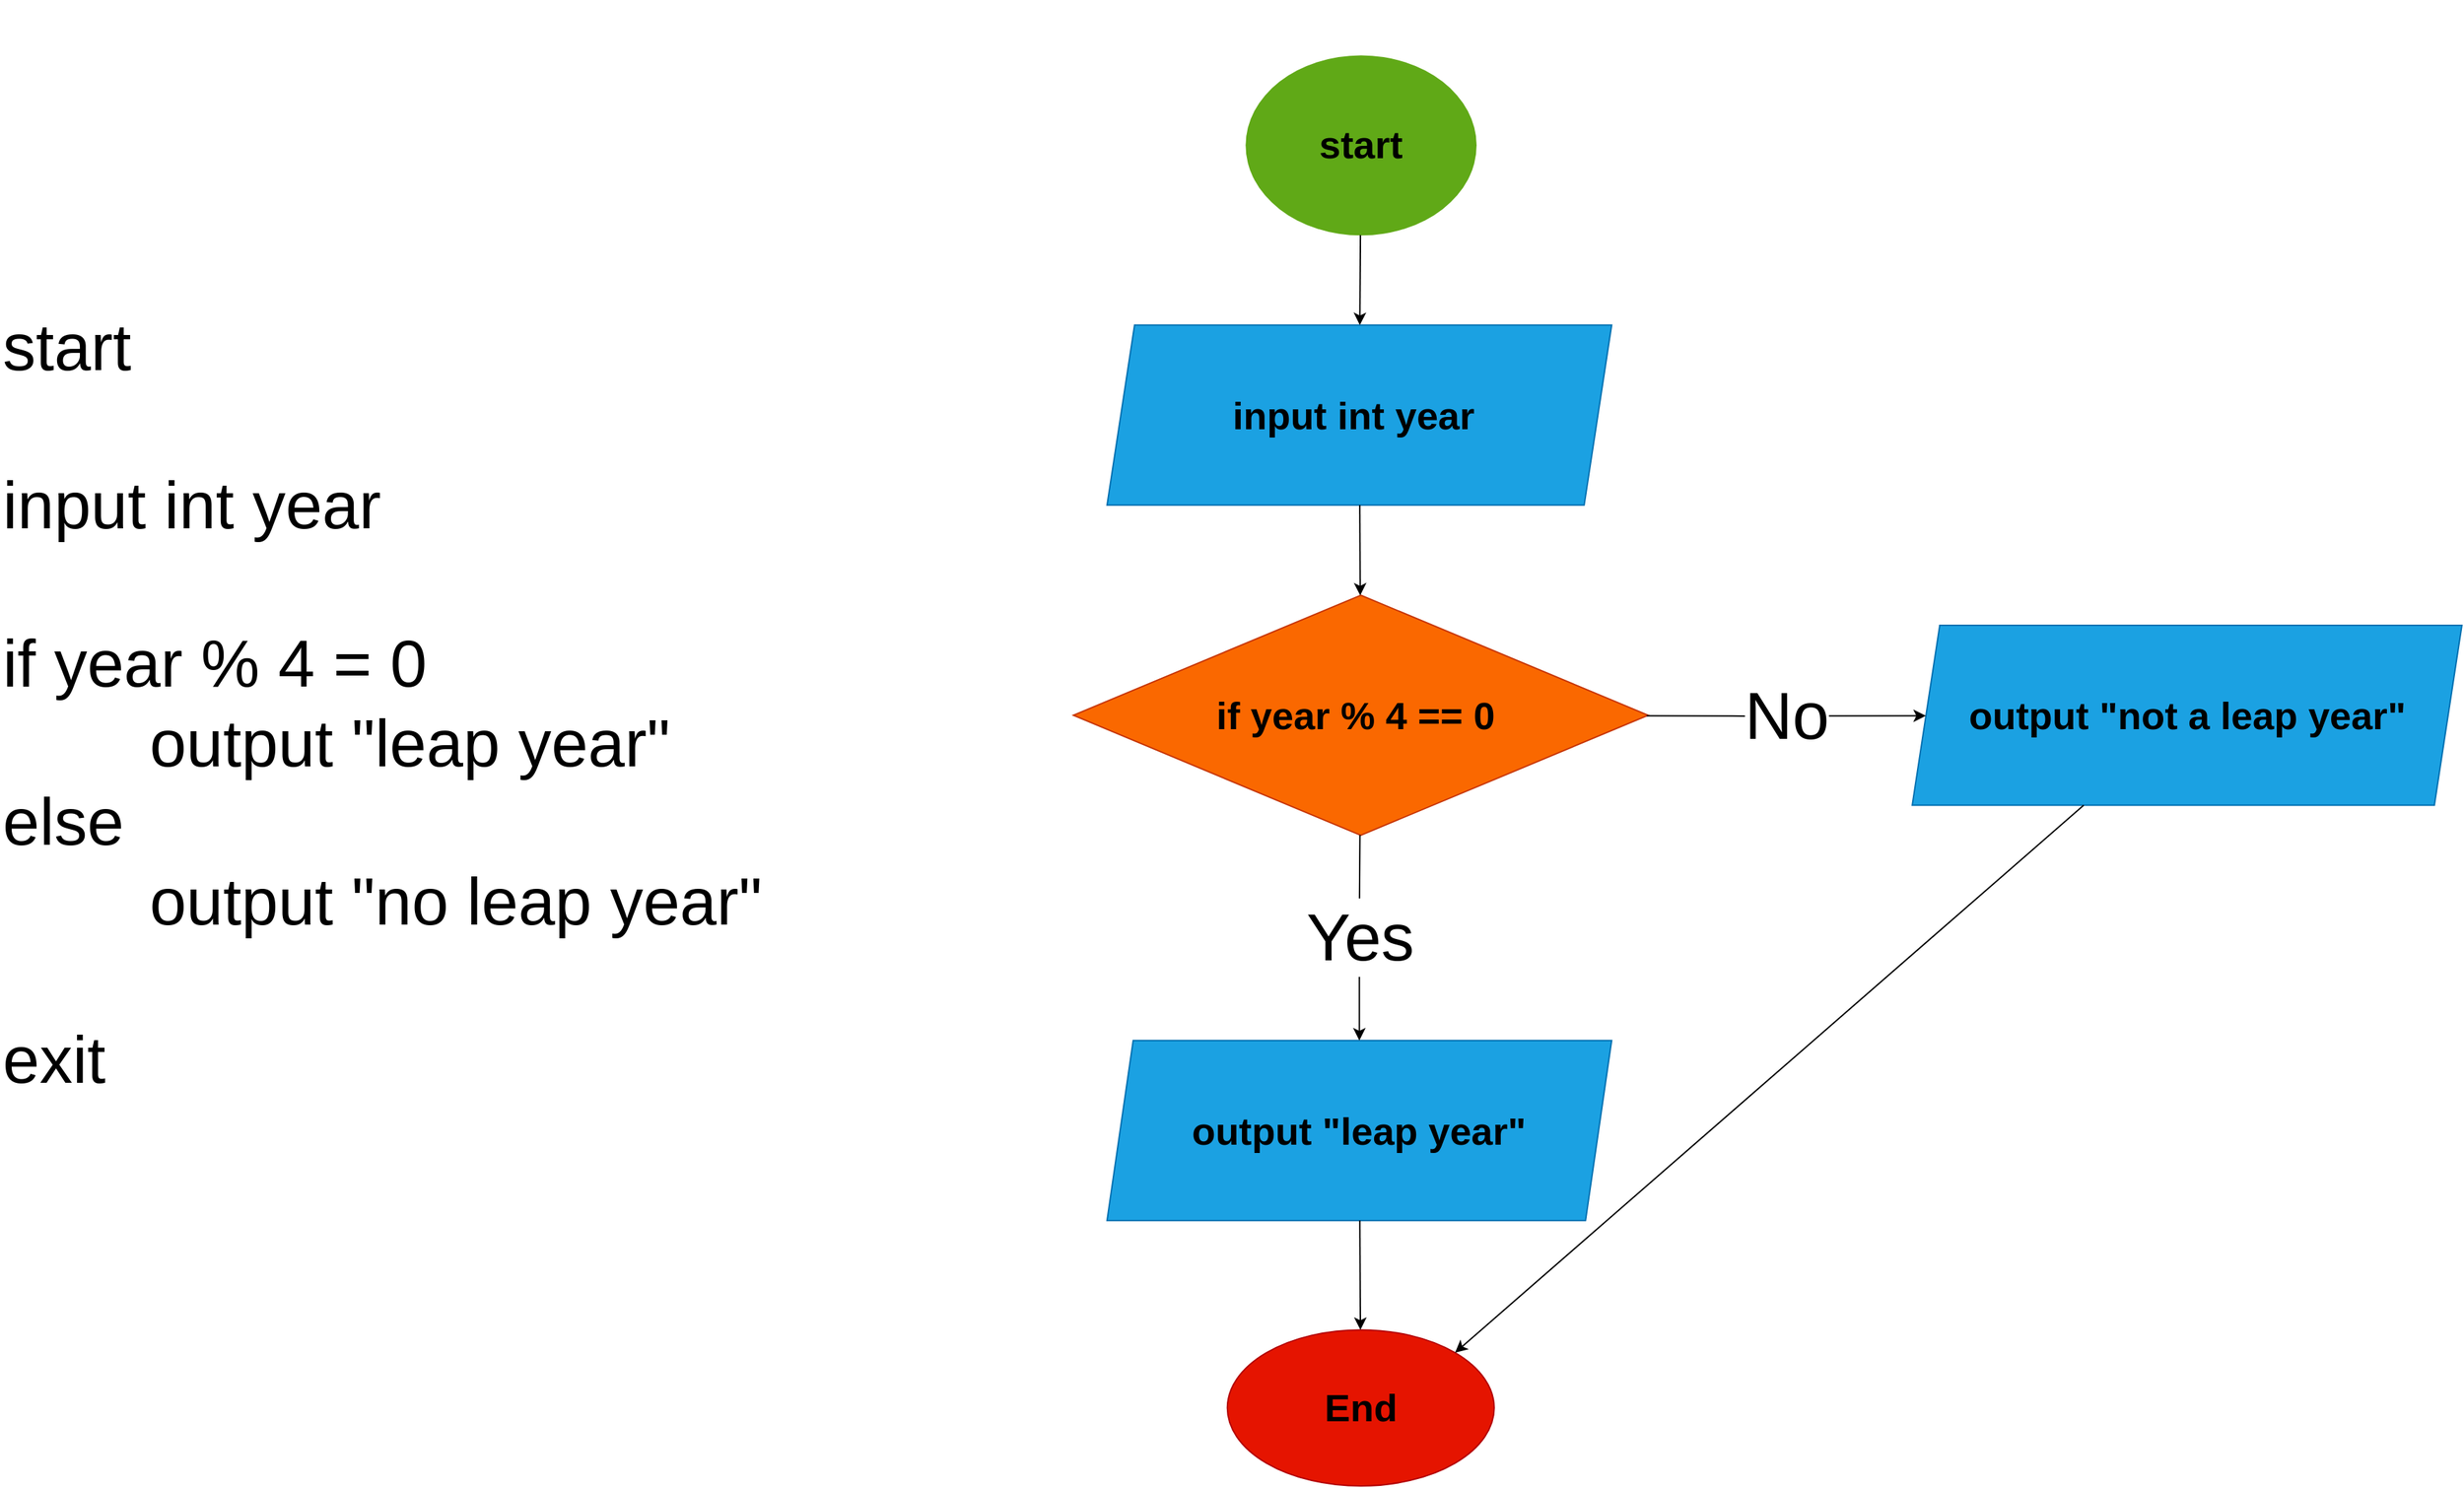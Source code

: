 <mxfile>
    <diagram id="6TgKZimT5i8SFP6nsdH2" name="Page-1">
        <mxGraphModel dx="2051" dy="1436" grid="1" gridSize="10" guides="1" tooltips="1" connect="1" arrows="1" fold="1" page="1" pageScale="1" pageWidth="1920" pageHeight="1200" math="0" shadow="0">
            <root>
                <mxCell id="0"/>
                <mxCell id="1" parent="0"/>
                <mxCell id="2" value="&lt;div style=&quot;font-size: 48px;&quot;&gt;&lt;span style=&quot;font-size: 48px;&quot;&gt;start&lt;/span&gt;&lt;/div&gt;&lt;div style=&quot;font-size: 48px;&quot;&gt;&lt;br style=&quot;font-size: 48px;&quot;&gt;&lt;/div&gt;&lt;div style=&quot;font-size: 48px;&quot;&gt;&lt;span style=&quot;font-size: 48px;&quot;&gt;input int year&lt;/span&gt;&lt;/div&gt;&lt;div style=&quot;font-size: 48px;&quot;&gt;&lt;br style=&quot;font-size: 48px;&quot;&gt;&lt;/div&gt;&lt;div style=&quot;font-size: 48px;&quot;&gt;&lt;span style=&quot;font-size: 48px;&quot;&gt;if year % 4 = 0&lt;/span&gt;&lt;/div&gt;&lt;div style=&quot;font-size: 48px;&quot;&gt;&lt;span style=&quot;font-size: 48px;&quot;&gt;&lt;span style=&quot;white-space: pre; font-size: 48px;&quot;&gt;&#9;&lt;/span&gt;output &quot;leap year&quot;&lt;/span&gt;&lt;/div&gt;&lt;div style=&quot;font-size: 48px;&quot;&gt;&lt;span style=&quot;font-size: 48px;&quot;&gt;else&lt;/span&gt;&lt;/div&gt;&lt;div style=&quot;font-size: 48px;&quot;&gt;&lt;span style=&quot;font-size: 48px;&quot;&gt;&lt;span style=&quot;white-space: pre; font-size: 48px;&quot;&gt;&#9;&lt;/span&gt;output &quot;no leap year&quot;&lt;br style=&quot;font-size: 48px;&quot;&gt;&lt;/span&gt;&lt;/div&gt;&lt;div style=&quot;font-size: 48px;&quot;&gt;&lt;span style=&quot;font-size: 48px;&quot;&gt;&lt;br style=&quot;font-size: 48px;&quot;&gt;&lt;/span&gt;&lt;/div&gt;&lt;div style=&quot;font-size: 48px;&quot;&gt;&lt;span style=&quot;font-size: 48px;&quot;&gt;exit&lt;/span&gt;&lt;/div&gt;&lt;div style=&quot;font-size: 48px;&quot;&gt;&lt;span style=&quot;font-size: 48px;&quot;&gt;&lt;br style=&quot;font-size: 48px;&quot;&gt;&lt;/span&gt;&lt;/div&gt;" style="text;html=1;strokeColor=none;fillColor=none;align=left;verticalAlign=middle;whiteSpace=wrap;rounded=0;fontSize=48;" parent="1" vertex="1">
                    <mxGeometry x="80" y="410" width="598.25" height="359.81" as="geometry"/>
                </mxCell>
                <mxCell id="32" value="Sum of two numbers solution" style="text;html=1;align=left;verticalAlign=middle;resizable=0;points=[];autosize=1;strokeColor=none;fillColor=none;fontSize=48;fontColor=#FFFFFF;labelBackgroundColor=default;" parent="1" vertex="1">
                    <mxGeometry x="80.002" y="50" width="630" height="60" as="geometry"/>
                </mxCell>
                <mxCell id="4" value="start" style="ellipse;whiteSpace=wrap;html=1;fillColor=#60a917;fontColor=#000000;strokeColor=none;fontSize=28;fontStyle=1;strokeWidth=0;sketch=0;shadow=0;" parent="1" vertex="1">
                    <mxGeometry x="984.917" y="90" width="167.811" height="130.873" as="geometry"/>
                </mxCell>
                <mxCell id="5" value="input int year&amp;nbsp;" style="shape=parallelogram;perimeter=parallelogramPerimeter;whiteSpace=wrap;html=1;fixedSize=1;fillColor=#1ba1e2;fontColor=#000000;strokeColor=#006EAF;fontSize=28;fontStyle=1" parent="1" vertex="1">
                    <mxGeometry x="884.447" y="286.298" width="366.703" height="130.865" as="geometry"/>
                </mxCell>
                <mxCell id="6" value="" style="edgeStyle=none;html=1;" parent="1" source="4" target="5" edge="1">
                    <mxGeometry relative="1" as="geometry"/>
                </mxCell>
                <mxCell id="7" value="if year % 4 == 0&amp;nbsp;" style="rhombus;whiteSpace=wrap;html=1;fillColor=#fa6800;strokeColor=#C73500;fontColor=#000000;fontSize=28;fontStyle=1" parent="1" vertex="1">
                    <mxGeometry x="860" y="482.619" width="417.663" height="174.497" as="geometry"/>
                </mxCell>
                <mxCell id="8" value="" style="edgeStyle=none;html=1;" parent="1" source="5" target="7" edge="1">
                    <mxGeometry relative="1" as="geometry"/>
                </mxCell>
                <mxCell id="13" value="output &quot;leap year&quot;" style="shape=parallelogram;perimeter=parallelogramPerimeter;whiteSpace=wrap;html=1;fixedSize=1;size=19;fillColor=#1ba1e2;fontColor=#000000;strokeColor=#006EAF;fontSize=28;fontStyle=1" parent="1" vertex="1">
                    <mxGeometry x="884.447" y="806.212" width="366.703" height="130.865" as="geometry"/>
                </mxCell>
                <mxCell id="16" value="Yes" style="edgeStyle=none;html=1;fontSize=48;endArrow=classic;endFill=1;" parent="1" source="7" target="13" edge="1">
                    <mxGeometry relative="1" as="geometry">
                        <mxPoint x="811.106" y="690.561" as="targetPoint"/>
                        <Array as="points">
                            <mxPoint x="1067.798" y="719.159"/>
                        </Array>
                    </mxGeometry>
                </mxCell>
                <mxCell id="17" value="output &quot;not a leap year&quot;" style="shape=parallelogram;perimeter=parallelogramPerimeter;whiteSpace=wrap;html=1;fixedSize=1;fillColor=#1ba1e2;fontColor=#000000;strokeColor=#006EAF;fontSize=28;fontStyle=1" parent="1" vertex="1">
                    <mxGeometry x="1469.543" y="504.444" width="399.437" height="130.865" as="geometry"/>
                </mxCell>
                <mxCell id="18" value="No" style="edgeStyle=none;html=1;fontSize=48;" parent="1" source="7" target="17" edge="1">
                    <mxGeometry relative="1" as="geometry">
                        <Array as="points">
                            <mxPoint x="1348.937" y="570.449"/>
                        </Array>
                    </mxGeometry>
                </mxCell>
                <mxCell id="21" value="End" style="ellipse;whiteSpace=wrap;html=1;fillColor=#e51400;fontColor=#000000;strokeColor=#B20000;fontSize=28;fontStyle=1" parent="1" vertex="1">
                    <mxGeometry x="971.874" y="1016.577" width="193.915" height="113.423" as="geometry"/>
                </mxCell>
                <mxCell id="22" value="" style="edgeStyle=none;html=1;" parent="1" source="13" target="21" edge="1">
                    <mxGeometry relative="1" as="geometry"/>
                </mxCell>
                <mxCell id="23" style="edgeStyle=none;html=1;entryX=1;entryY=0;entryDx=0;entryDy=0;" parent="1" source="17" target="21" edge="1">
                    <mxGeometry relative="1" as="geometry"/>
                </mxCell>
            </root>
        </mxGraphModel>
    </diagram>
</mxfile>